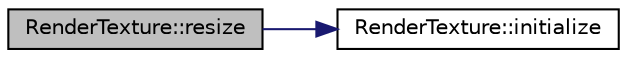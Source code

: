 digraph "RenderTexture::resize"
{
 // INTERACTIVE_SVG=YES
 // LATEX_PDF_SIZE
  edge [fontname="Helvetica",fontsize="10",labelfontname="Helvetica",labelfontsize="10"];
  node [fontname="Helvetica",fontsize="10",shape=record];
  rankdir="LR";
  Node1 [label="RenderTexture::resize",height=0.2,width=0.4,color="black", fillcolor="grey75", style="filled", fontcolor="black",tooltip=" "];
  Node1 -> Node2 [color="midnightblue",fontsize="10",style="solid",fontname="Helvetica"];
  Node2 [label="RenderTexture::initialize",height=0.2,width=0.4,color="black", fillcolor="white", style="filled",URL="$dd/db8/class_render_texture.html#afc74bdbbb35d6af7b9b4a1b77c6ae011",tooltip=" "];
}

